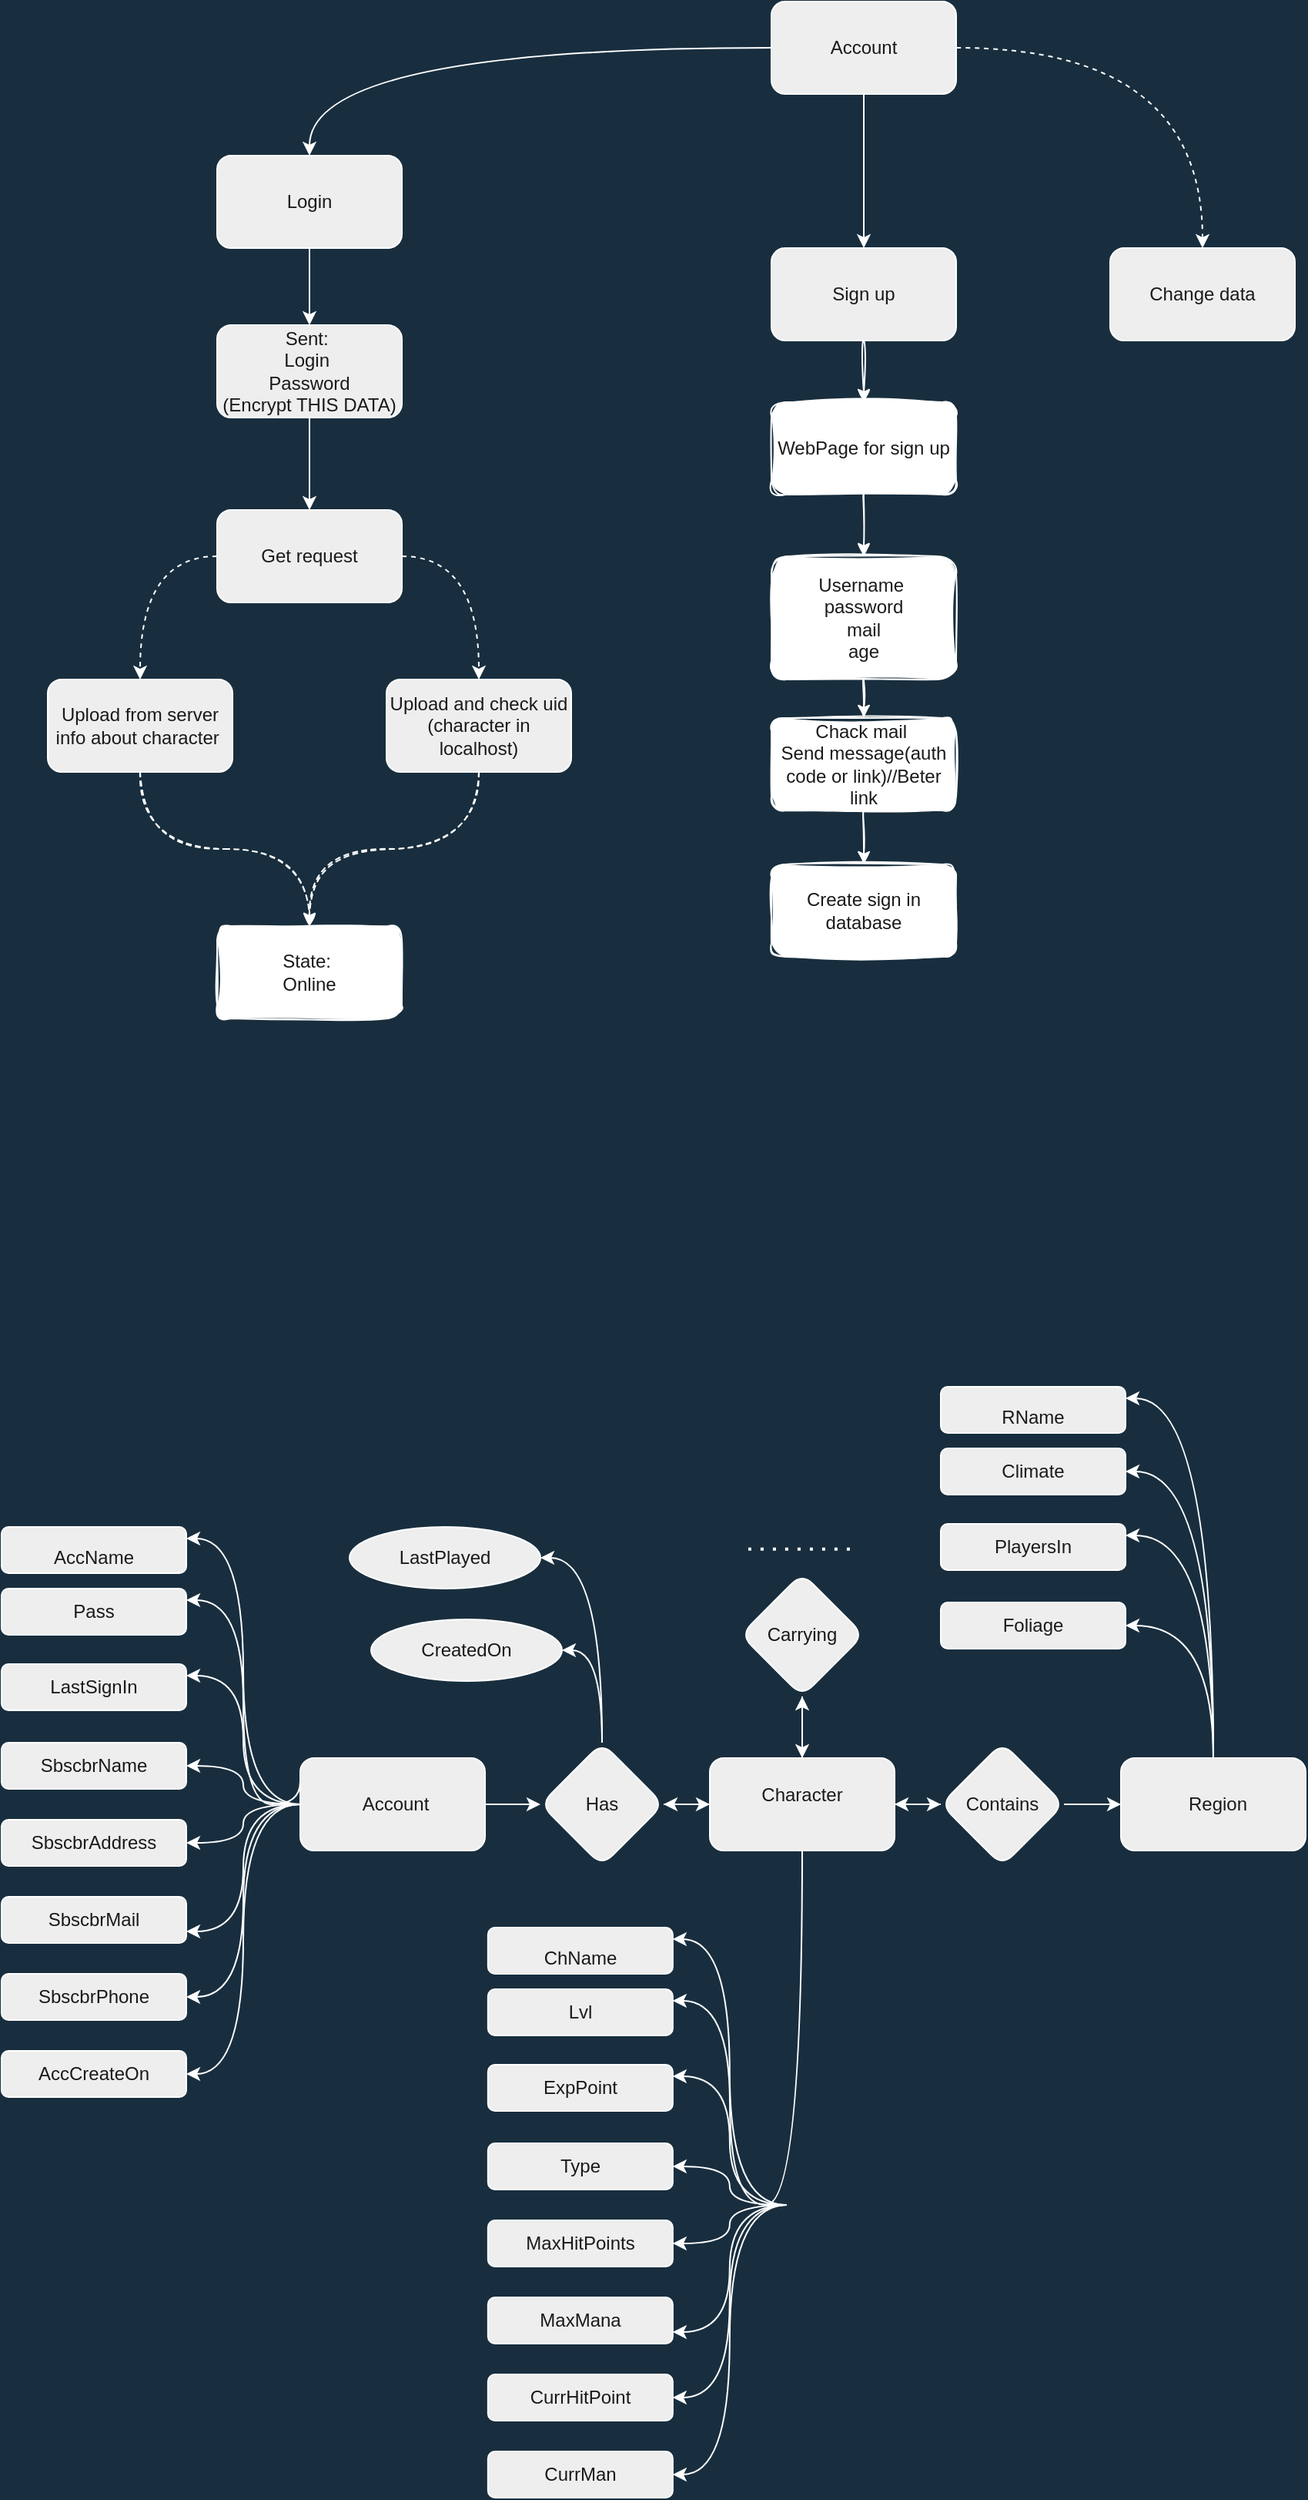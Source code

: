 <mxfile version="17.2.2" type="github"><diagram id="xvZUNqwMbDKI735U4F8N" name="Page-1"><mxGraphModel dx="1386" dy="1157" grid="1" gridSize="10" guides="1" tooltips="1" connect="1" arrows="1" fold="1" page="1" pageScale="1" pageWidth="827" pageHeight="1169" background="#182E3E" math="0" shadow="0"><root><mxCell id="0"/><mxCell id="1" parent="0"/><mxCell id="nhhLQnxz0LdLholDHexb-1" value="" style="rounded=1;whiteSpace=wrap;html=1;fillColor=#EEEEEE;strokeColor=#FFFFFF;fontColor=#1A1A1A;" parent="1" vertex="1"><mxGeometry x="100" y="1080" width="120" height="30" as="geometry"/></mxCell><mxCell id="nhhLQnxz0LdLholDHexb-2" value="" style="rounded=1;whiteSpace=wrap;html=1;fillColor=#EEEEEE;strokeColor=#FFFFFF;fontColor=#1A1A1A;" parent="1" vertex="1"><mxGeometry x="100" y="1120" width="120" height="30" as="geometry"/></mxCell><mxCell id="nhhLQnxz0LdLholDHexb-3" value="" style="rounded=1;whiteSpace=wrap;html=1;fillColor=#EEEEEE;strokeColor=#FFFFFF;fontColor=#1A1A1A;" parent="1" vertex="1"><mxGeometry x="100" y="1420" width="120" height="30" as="geometry"/></mxCell><mxCell id="nhhLQnxz0LdLholDHexb-4" value="" style="rounded=1;whiteSpace=wrap;html=1;fillColor=#EEEEEE;strokeColor=#FFFFFF;fontColor=#1A1A1A;" parent="1" vertex="1"><mxGeometry x="100" y="1370" width="120" height="30" as="geometry"/></mxCell><mxCell id="nhhLQnxz0LdLholDHexb-5" value="" style="rounded=1;whiteSpace=wrap;html=1;fillColor=#EEEEEE;strokeColor=#FFFFFF;fontColor=#1A1A1A;" parent="1" vertex="1"><mxGeometry x="100" y="1270" width="120" height="30" as="geometry"/></mxCell><mxCell id="nhhLQnxz0LdLholDHexb-6" value="" style="rounded=1;whiteSpace=wrap;html=1;fillColor=#EEEEEE;strokeColor=#FFFFFF;fontColor=#1A1A1A;" parent="1" vertex="1"><mxGeometry x="100" y="1320" width="120" height="30" as="geometry"/></mxCell><mxCell id="nhhLQnxz0LdLholDHexb-7" value="" style="rounded=1;whiteSpace=wrap;html=1;fillColor=#EEEEEE;strokeColor=#FFFFFF;fontColor=#1A1A1A;" parent="1" vertex="1"><mxGeometry x="100" y="1169" width="120" height="30" as="geometry"/></mxCell><mxCell id="nhhLQnxz0LdLholDHexb-8" value="" style="rounded=1;whiteSpace=wrap;html=1;fillColor=#EEEEEE;strokeColor=#FFFFFF;fontColor=#1A1A1A;" parent="1" vertex="1"><mxGeometry x="100" y="1220" width="120" height="30" as="geometry"/></mxCell><mxCell id="nhhLQnxz0LdLholDHexb-11" style="edgeStyle=orthogonalEdgeStyle;rounded=1;orthogonalLoop=1;jettySize=auto;html=1;exitX=0;exitY=0.25;exitDx=0;exitDy=0;entryX=1;entryY=0.25;entryDx=0;entryDy=0;curved=1;labelBackgroundColor=#182E3E;strokeColor=#FFFFFF;fontColor=#FFFFFF;" parent="1" source="nhhLQnxz0LdLholDHexb-9" target="nhhLQnxz0LdLholDHexb-2" edge="1"><mxGeometry relative="1" as="geometry"><Array as="points"><mxPoint x="294" y="1260"/><mxPoint x="257" y="1260"/><mxPoint x="257" y="1128"/></Array></mxGeometry></mxCell><mxCell id="nhhLQnxz0LdLholDHexb-12" style="edgeStyle=orthogonalEdgeStyle;rounded=1;orthogonalLoop=1;jettySize=auto;html=1;exitX=0;exitY=0.5;exitDx=0;exitDy=0;entryX=1;entryY=0.25;entryDx=0;entryDy=0;curved=1;labelBackgroundColor=#182E3E;strokeColor=#FFFFFF;fontColor=#FFFFFF;" parent="1" source="nhhLQnxz0LdLholDHexb-9" target="nhhLQnxz0LdLholDHexb-7" edge="1"><mxGeometry relative="1" as="geometry"><Array as="points"><mxPoint x="257" y="1260"/><mxPoint x="257" y="1177"/></Array></mxGeometry></mxCell><mxCell id="nhhLQnxz0LdLholDHexb-13" style="edgeStyle=orthogonalEdgeStyle;rounded=1;orthogonalLoop=1;jettySize=auto;html=1;exitX=0;exitY=0.5;exitDx=0;exitDy=0;entryX=1;entryY=0.5;entryDx=0;entryDy=0;curved=1;labelBackgroundColor=#182E3E;strokeColor=#FFFFFF;fontColor=#FFFFFF;" parent="1" source="nhhLQnxz0LdLholDHexb-9" target="nhhLQnxz0LdLholDHexb-8" edge="1"><mxGeometry relative="1" as="geometry"/></mxCell><mxCell id="nhhLQnxz0LdLholDHexb-14" style="edgeStyle=orthogonalEdgeStyle;rounded=1;orthogonalLoop=1;jettySize=auto;html=1;exitX=0;exitY=0.5;exitDx=0;exitDy=0;entryX=1;entryY=0.5;entryDx=0;entryDy=0;curved=1;labelBackgroundColor=#182E3E;strokeColor=#FFFFFF;fontColor=#FFFFFF;" parent="1" source="nhhLQnxz0LdLholDHexb-9" target="nhhLQnxz0LdLholDHexb-5" edge="1"><mxGeometry relative="1" as="geometry"/></mxCell><mxCell id="nhhLQnxz0LdLholDHexb-15" style="edgeStyle=orthogonalEdgeStyle;rounded=1;orthogonalLoop=1;jettySize=auto;html=1;exitX=0;exitY=0.5;exitDx=0;exitDy=0;entryX=1;entryY=0.75;entryDx=0;entryDy=0;curved=1;labelBackgroundColor=#182E3E;strokeColor=#FFFFFF;fontColor=#FFFFFF;" parent="1" source="nhhLQnxz0LdLholDHexb-9" target="nhhLQnxz0LdLholDHexb-6" edge="1"><mxGeometry relative="1" as="geometry"/></mxCell><mxCell id="nhhLQnxz0LdLholDHexb-16" style="edgeStyle=orthogonalEdgeStyle;rounded=1;orthogonalLoop=1;jettySize=auto;html=1;exitX=0;exitY=0.5;exitDx=0;exitDy=0;entryX=1;entryY=0.25;entryDx=0;entryDy=0;curved=1;labelBackgroundColor=#182E3E;strokeColor=#FFFFFF;fontColor=#FFFFFF;" parent="1" source="nhhLQnxz0LdLholDHexb-9" target="nhhLQnxz0LdLholDHexb-1" edge="1"><mxGeometry relative="1" as="geometry"/></mxCell><mxCell id="nhhLQnxz0LdLholDHexb-17" style="edgeStyle=orthogonalEdgeStyle;rounded=1;orthogonalLoop=1;jettySize=auto;html=1;exitX=0;exitY=0.5;exitDx=0;exitDy=0;entryX=1;entryY=0.5;entryDx=0;entryDy=0;curved=1;labelBackgroundColor=#182E3E;strokeColor=#FFFFFF;fontColor=#FFFFFF;" parent="1" source="nhhLQnxz0LdLholDHexb-9" target="nhhLQnxz0LdLholDHexb-4" edge="1"><mxGeometry relative="1" as="geometry"/></mxCell><mxCell id="nhhLQnxz0LdLholDHexb-18" style="edgeStyle=orthogonalEdgeStyle;rounded=1;orthogonalLoop=1;jettySize=auto;html=1;exitX=0;exitY=0.5;exitDx=0;exitDy=0;entryX=1;entryY=0.5;entryDx=0;entryDy=0;curved=1;labelBackgroundColor=#182E3E;strokeColor=#FFFFFF;fontColor=#FFFFFF;" parent="1" source="nhhLQnxz0LdLholDHexb-9" target="nhhLQnxz0LdLholDHexb-3" edge="1"><mxGeometry relative="1" as="geometry"/></mxCell><mxCell id="nhhLQnxz0LdLholDHexb-20" style="edgeStyle=orthogonalEdgeStyle;rounded=1;orthogonalLoop=1;jettySize=auto;html=1;exitX=1;exitY=0.5;exitDx=0;exitDy=0;entryX=0;entryY=0.5;entryDx=0;entryDy=0;curved=1;labelBackgroundColor=#182E3E;strokeColor=#FFFFFF;fontColor=#FFFFFF;" parent="1" source="nhhLQnxz0LdLholDHexb-9" target="nhhLQnxz0LdLholDHexb-19" edge="1"><mxGeometry relative="1" as="geometry"/></mxCell><mxCell id="nhhLQnxz0LdLholDHexb-9" value="" style="rounded=1;whiteSpace=wrap;html=1;fillColor=#EEEEEE;strokeColor=#FFFFFF;fontColor=#1A1A1A;" parent="1" vertex="1"><mxGeometry x="294" y="1230" width="120" height="60" as="geometry"/></mxCell><mxCell id="nhhLQnxz0LdLholDHexb-23" style="edgeStyle=orthogonalEdgeStyle;rounded=1;orthogonalLoop=1;jettySize=auto;html=1;exitX=0.5;exitY=0;exitDx=0;exitDy=0;entryX=1;entryY=0.5;entryDx=0;entryDy=0;curved=1;labelBackgroundColor=#182E3E;strokeColor=#FFFFFF;fontColor=#FFFFFF;" parent="1" source="nhhLQnxz0LdLholDHexb-19" target="nhhLQnxz0LdLholDHexb-22" edge="1"><mxGeometry relative="1" as="geometry"/></mxCell><mxCell id="nhhLQnxz0LdLholDHexb-24" style="edgeStyle=orthogonalEdgeStyle;rounded=1;orthogonalLoop=1;jettySize=auto;html=1;exitX=0.5;exitY=0;exitDx=0;exitDy=0;entryX=1;entryY=0.5;entryDx=0;entryDy=0;curved=1;labelBackgroundColor=#182E3E;strokeColor=#FFFFFF;fontColor=#FFFFFF;" parent="1" source="nhhLQnxz0LdLholDHexb-19" target="nhhLQnxz0LdLholDHexb-21" edge="1"><mxGeometry relative="1" as="geometry"/></mxCell><mxCell id="nhhLQnxz0LdLholDHexb-42" style="edgeStyle=orthogonalEdgeStyle;rounded=1;orthogonalLoop=1;jettySize=auto;html=1;exitX=1;exitY=0.5;exitDx=0;exitDy=0;entryX=0;entryY=0.5;entryDx=0;entryDy=0;curved=1;labelBackgroundColor=#182E3E;strokeColor=#FFFFFF;fontColor=#FFFFFF;" parent="1" source="nhhLQnxz0LdLholDHexb-19" target="nhhLQnxz0LdLholDHexb-41" edge="1"><mxGeometry relative="1" as="geometry"/></mxCell><mxCell id="nhhLQnxz0LdLholDHexb-19" value="" style="rhombus;whiteSpace=wrap;html=1;rounded=1;fillColor=#EEEEEE;strokeColor=#FFFFFF;fontColor=#1A1A1A;" parent="1" vertex="1"><mxGeometry x="450" y="1220" width="80" height="80" as="geometry"/></mxCell><mxCell id="nhhLQnxz0LdLholDHexb-21" value="" style="ellipse;whiteSpace=wrap;html=1;rounded=1;fillColor=#EEEEEE;strokeColor=#FFFFFF;fontColor=#1A1A1A;" parent="1" vertex="1"><mxGeometry x="326" y="1080" width="124" height="40" as="geometry"/></mxCell><mxCell id="nhhLQnxz0LdLholDHexb-22" value="" style="ellipse;whiteSpace=wrap;html=1;rounded=1;fillColor=#EEEEEE;strokeColor=#FFFFFF;fontColor=#1A1A1A;" parent="1" vertex="1"><mxGeometry x="340" y="1140" width="124" height="40" as="geometry"/></mxCell><mxCell id="nhhLQnxz0LdLholDHexb-43" style="edgeStyle=orthogonalEdgeStyle;rounded=1;orthogonalLoop=1;jettySize=auto;html=1;exitX=0;exitY=0.5;exitDx=0;exitDy=0;curved=1;labelBackgroundColor=#182E3E;strokeColor=#FFFFFF;fontColor=#FFFFFF;" parent="1" source="nhhLQnxz0LdLholDHexb-41" target="nhhLQnxz0LdLholDHexb-19" edge="1"><mxGeometry relative="1" as="geometry"/></mxCell><mxCell id="nhhLQnxz0LdLholDHexb-45" style="edgeStyle=orthogonalEdgeStyle;rounded=1;orthogonalLoop=1;jettySize=auto;html=1;exitX=1;exitY=0.5;exitDx=0;exitDy=0;entryX=0;entryY=0.5;entryDx=0;entryDy=0;curved=1;labelBackgroundColor=#182E3E;strokeColor=#FFFFFF;fontColor=#FFFFFF;" parent="1" source="nhhLQnxz0LdLholDHexb-41" target="nhhLQnxz0LdLholDHexb-44" edge="1"><mxGeometry relative="1" as="geometry"/></mxCell><mxCell id="nhhLQnxz0LdLholDHexb-48" style="edgeStyle=orthogonalEdgeStyle;rounded=1;orthogonalLoop=1;jettySize=auto;html=1;exitX=0.5;exitY=0;exitDx=0;exitDy=0;entryX=0.5;entryY=1;entryDx=0;entryDy=0;curved=1;labelBackgroundColor=#182E3E;strokeColor=#FFFFFF;fontColor=#FFFFFF;" parent="1" source="nhhLQnxz0LdLholDHexb-41" target="nhhLQnxz0LdLholDHexb-47" edge="1"><mxGeometry relative="1" as="geometry"/></mxCell><mxCell id="nhhLQnxz0LdLholDHexb-41" value="" style="rounded=1;whiteSpace=wrap;html=1;fillColor=#EEEEEE;strokeColor=#FFFFFF;fontColor=#1A1A1A;" parent="1" vertex="1"><mxGeometry x="560" y="1230" width="120" height="60" as="geometry"/></mxCell><mxCell id="nhhLQnxz0LdLholDHexb-46" style="edgeStyle=orthogonalEdgeStyle;rounded=1;orthogonalLoop=1;jettySize=auto;html=1;exitX=0;exitY=0.5;exitDx=0;exitDy=0;curved=1;labelBackgroundColor=#182E3E;strokeColor=#FFFFFF;fontColor=#FFFFFF;" parent="1" source="nhhLQnxz0LdLholDHexb-44" edge="1"><mxGeometry relative="1" as="geometry"><mxPoint x="680" y="1260" as="targetPoint"/></mxGeometry></mxCell><mxCell id="nhhLQnxz0LdLholDHexb-92" style="edgeStyle=orthogonalEdgeStyle;rounded=1;orthogonalLoop=1;jettySize=auto;html=1;exitX=1;exitY=0.5;exitDx=0;exitDy=0;entryX=0;entryY=0.5;entryDx=0;entryDy=0;curved=1;labelBackgroundColor=#182E3E;strokeColor=#FFFFFF;fontColor=#FFFFFF;" parent="1" source="nhhLQnxz0LdLholDHexb-44" target="nhhLQnxz0LdLholDHexb-91" edge="1"><mxGeometry relative="1" as="geometry"/></mxCell><mxCell id="nhhLQnxz0LdLholDHexb-44" value="" style="rhombus;whiteSpace=wrap;html=1;rounded=1;fillColor=#EEEEEE;strokeColor=#FFFFFF;fontColor=#1A1A1A;" parent="1" vertex="1"><mxGeometry x="710" y="1220" width="80" height="80" as="geometry"/></mxCell><mxCell id="nhhLQnxz0LdLholDHexb-49" style="edgeStyle=orthogonalEdgeStyle;rounded=1;orthogonalLoop=1;jettySize=auto;html=1;exitX=0.5;exitY=1;exitDx=0;exitDy=0;curved=1;labelBackgroundColor=#182E3E;strokeColor=#FFFFFF;fontColor=#FFFFFF;" parent="1" source="nhhLQnxz0LdLholDHexb-47" edge="1"><mxGeometry relative="1" as="geometry"><mxPoint x="620" y="1230" as="targetPoint"/></mxGeometry></mxCell><mxCell id="nhhLQnxz0LdLholDHexb-47" value="" style="rhombus;whiteSpace=wrap;html=1;rounded=1;fillColor=#EEEEEE;strokeColor=#FFFFFF;fontColor=#1A1A1A;" parent="1" vertex="1"><mxGeometry x="580" y="1110" width="80" height="80" as="geometry"/></mxCell><mxCell id="nhhLQnxz0LdLholDHexb-50" value="AccName" style="text;html=1;strokeColor=none;fillColor=none;align=center;verticalAlign=middle;whiteSpace=wrap;rounded=1;fontColor=#1A1A1A;" parent="1" vertex="1"><mxGeometry x="130" y="1085" width="60" height="30" as="geometry"/></mxCell><mxCell id="nhhLQnxz0LdLholDHexb-51" value="LastSignIn" style="text;html=1;strokeColor=none;fillColor=none;align=center;verticalAlign=middle;whiteSpace=wrap;rounded=1;fontColor=#1A1A1A;" parent="1" vertex="1"><mxGeometry x="130" y="1169" width="60" height="30" as="geometry"/></mxCell><mxCell id="nhhLQnxz0LdLholDHexb-52" value="SbscbrName" style="text;html=1;strokeColor=none;fillColor=none;align=center;verticalAlign=middle;whiteSpace=wrap;rounded=1;fontColor=#1A1A1A;" parent="1" vertex="1"><mxGeometry x="130" y="1220" width="60" height="30" as="geometry"/></mxCell><mxCell id="nhhLQnxz0LdLholDHexb-53" value="SbscbrAddress" style="text;html=1;strokeColor=none;fillColor=none;align=center;verticalAlign=middle;whiteSpace=wrap;rounded=1;fontColor=#1A1A1A;" parent="1" vertex="1"><mxGeometry x="130" y="1270" width="60" height="30" as="geometry"/></mxCell><mxCell id="nhhLQnxz0LdLholDHexb-54" value="SbscbrMail" style="text;html=1;strokeColor=none;fillColor=none;align=center;verticalAlign=middle;whiteSpace=wrap;rounded=1;fontColor=#1A1A1A;" parent="1" vertex="1"><mxGeometry x="130" y="1320" width="60" height="30" as="geometry"/></mxCell><mxCell id="nhhLQnxz0LdLholDHexb-55" value="SbscbrPhone" style="text;html=1;strokeColor=none;fillColor=none;align=center;verticalAlign=middle;whiteSpace=wrap;rounded=1;fontColor=#1A1A1A;" parent="1" vertex="1"><mxGeometry x="130" y="1370" width="60" height="30" as="geometry"/></mxCell><mxCell id="nhhLQnxz0LdLholDHexb-56" value="AccCreateOn" style="text;html=1;strokeColor=none;fillColor=none;align=center;verticalAlign=middle;whiteSpace=wrap;rounded=1;fontColor=#1A1A1A;" parent="1" vertex="1"><mxGeometry x="130" y="1420" width="60" height="30" as="geometry"/></mxCell><mxCell id="nhhLQnxz0LdLholDHexb-59" value="Pass" style="text;html=1;strokeColor=none;fillColor=none;align=center;verticalAlign=middle;whiteSpace=wrap;rounded=1;fontColor=#1A1A1A;" parent="1" vertex="1"><mxGeometry x="130" y="1120" width="60" height="30" as="geometry"/></mxCell><mxCell id="nhhLQnxz0LdLholDHexb-60" value="" style="rounded=1;whiteSpace=wrap;html=1;fillColor=#EEEEEE;strokeColor=#FFFFFF;fontColor=#1A1A1A;" parent="1" vertex="1"><mxGeometry x="415.93" y="1340" width="120" height="30" as="geometry"/></mxCell><mxCell id="nhhLQnxz0LdLholDHexb-61" value="" style="rounded=1;whiteSpace=wrap;html=1;fillColor=#EEEEEE;strokeColor=#FFFFFF;fontColor=#1A1A1A;" parent="1" vertex="1"><mxGeometry x="415.93" y="1380" width="120" height="30" as="geometry"/></mxCell><mxCell id="nhhLQnxz0LdLholDHexb-62" value="" style="rounded=1;whiteSpace=wrap;html=1;fillColor=#EEEEEE;strokeColor=#FFFFFF;fontColor=#1A1A1A;" parent="1" vertex="1"><mxGeometry x="415.93" y="1680" width="120" height="30" as="geometry"/></mxCell><mxCell id="nhhLQnxz0LdLholDHexb-63" value="" style="rounded=1;whiteSpace=wrap;html=1;fillColor=#EEEEEE;strokeColor=#FFFFFF;fontColor=#1A1A1A;" parent="1" vertex="1"><mxGeometry x="415.93" y="1630" width="120" height="30" as="geometry"/></mxCell><mxCell id="nhhLQnxz0LdLholDHexb-64" value="" style="rounded=1;whiteSpace=wrap;html=1;fillColor=#EEEEEE;strokeColor=#FFFFFF;fontColor=#1A1A1A;" parent="1" vertex="1"><mxGeometry x="415.93" y="1530" width="120" height="30" as="geometry"/></mxCell><mxCell id="nhhLQnxz0LdLholDHexb-65" value="" style="rounded=1;whiteSpace=wrap;html=1;fillColor=#EEEEEE;strokeColor=#FFFFFF;fontColor=#1A1A1A;" parent="1" vertex="1"><mxGeometry x="415.93" y="1580" width="120" height="30" as="geometry"/></mxCell><mxCell id="nhhLQnxz0LdLholDHexb-66" value="" style="rounded=1;whiteSpace=wrap;html=1;fillColor=#EEEEEE;strokeColor=#FFFFFF;fontColor=#1A1A1A;" parent="1" vertex="1"><mxGeometry x="415.93" y="1429" width="120" height="30" as="geometry"/></mxCell><mxCell id="nhhLQnxz0LdLholDHexb-67" value="" style="rounded=1;whiteSpace=wrap;html=1;fillColor=#EEEEEE;strokeColor=#FFFFFF;fontColor=#1A1A1A;" parent="1" vertex="1"><mxGeometry x="415.93" y="1480" width="120" height="30" as="geometry"/></mxCell><mxCell id="nhhLQnxz0LdLholDHexb-68" style="edgeStyle=orthogonalEdgeStyle;rounded=1;orthogonalLoop=1;jettySize=auto;html=1;exitX=0.5;exitY=1;exitDx=0;exitDy=0;entryX=1;entryY=0.25;entryDx=0;entryDy=0;curved=1;labelBackgroundColor=#182E3E;strokeColor=#FFFFFF;fontColor=#FFFFFF;" parent="1" source="nhhLQnxz0LdLholDHexb-41" target="nhhLQnxz0LdLholDHexb-61" edge="1"><mxGeometry relative="1" as="geometry"><mxPoint x="609.93" y="1505" as="sourcePoint"/><Array as="points"><mxPoint x="620" y="1520"/><mxPoint x="573" y="1520"/><mxPoint x="573" y="1387"/></Array></mxGeometry></mxCell><mxCell id="nhhLQnxz0LdLholDHexb-69" style="edgeStyle=orthogonalEdgeStyle;rounded=1;orthogonalLoop=1;jettySize=auto;html=1;exitX=0;exitY=0.5;exitDx=0;exitDy=0;entryX=1;entryY=0.25;entryDx=0;entryDy=0;curved=1;labelBackgroundColor=#182E3E;strokeColor=#FFFFFF;fontColor=#FFFFFF;" parent="1" target="nhhLQnxz0LdLholDHexb-66" edge="1"><mxGeometry relative="1" as="geometry"><mxPoint x="609.93" y="1520" as="sourcePoint"/><Array as="points"><mxPoint x="572.93" y="1520"/><mxPoint x="572.93" y="1437"/></Array></mxGeometry></mxCell><mxCell id="nhhLQnxz0LdLholDHexb-70" style="edgeStyle=orthogonalEdgeStyle;rounded=1;orthogonalLoop=1;jettySize=auto;html=1;exitX=0;exitY=0.5;exitDx=0;exitDy=0;entryX=1;entryY=0.5;entryDx=0;entryDy=0;curved=1;labelBackgroundColor=#182E3E;strokeColor=#FFFFFF;fontColor=#FFFFFF;" parent="1" target="nhhLQnxz0LdLholDHexb-67" edge="1"><mxGeometry relative="1" as="geometry"><mxPoint x="609.93" y="1520" as="sourcePoint"/></mxGeometry></mxCell><mxCell id="nhhLQnxz0LdLholDHexb-71" style="edgeStyle=orthogonalEdgeStyle;rounded=1;orthogonalLoop=1;jettySize=auto;html=1;exitX=0;exitY=0.5;exitDx=0;exitDy=0;entryX=1;entryY=0.5;entryDx=0;entryDy=0;curved=1;labelBackgroundColor=#182E3E;strokeColor=#FFFFFF;fontColor=#FFFFFF;" parent="1" target="nhhLQnxz0LdLholDHexb-64" edge="1"><mxGeometry relative="1" as="geometry"><mxPoint x="609.93" y="1520" as="sourcePoint"/></mxGeometry></mxCell><mxCell id="nhhLQnxz0LdLholDHexb-72" style="edgeStyle=orthogonalEdgeStyle;rounded=1;orthogonalLoop=1;jettySize=auto;html=1;exitX=0;exitY=0.5;exitDx=0;exitDy=0;entryX=1;entryY=0.75;entryDx=0;entryDy=0;curved=1;labelBackgroundColor=#182E3E;strokeColor=#FFFFFF;fontColor=#FFFFFF;" parent="1" target="nhhLQnxz0LdLholDHexb-65" edge="1"><mxGeometry relative="1" as="geometry"><mxPoint x="609.93" y="1520" as="sourcePoint"/></mxGeometry></mxCell><mxCell id="nhhLQnxz0LdLholDHexb-73" style="edgeStyle=orthogonalEdgeStyle;rounded=1;orthogonalLoop=1;jettySize=auto;html=1;exitX=0;exitY=0.5;exitDx=0;exitDy=0;entryX=1;entryY=0.25;entryDx=0;entryDy=0;curved=1;labelBackgroundColor=#182E3E;strokeColor=#FFFFFF;fontColor=#FFFFFF;" parent="1" target="nhhLQnxz0LdLholDHexb-60" edge="1"><mxGeometry relative="1" as="geometry"><mxPoint x="609.93" y="1520" as="sourcePoint"/></mxGeometry></mxCell><mxCell id="nhhLQnxz0LdLholDHexb-74" style="edgeStyle=orthogonalEdgeStyle;rounded=1;orthogonalLoop=1;jettySize=auto;html=1;exitX=0;exitY=0.5;exitDx=0;exitDy=0;entryX=1;entryY=0.5;entryDx=0;entryDy=0;curved=1;labelBackgroundColor=#182E3E;strokeColor=#FFFFFF;fontColor=#FFFFFF;" parent="1" target="nhhLQnxz0LdLholDHexb-63" edge="1"><mxGeometry relative="1" as="geometry"><mxPoint x="609.93" y="1520" as="sourcePoint"/></mxGeometry></mxCell><mxCell id="nhhLQnxz0LdLholDHexb-75" style="edgeStyle=orthogonalEdgeStyle;rounded=1;orthogonalLoop=1;jettySize=auto;html=1;exitX=0;exitY=0.5;exitDx=0;exitDy=0;entryX=1;entryY=0.5;entryDx=0;entryDy=0;curved=1;labelBackgroundColor=#182E3E;strokeColor=#FFFFFF;fontColor=#FFFFFF;" parent="1" target="nhhLQnxz0LdLholDHexb-62" edge="1"><mxGeometry relative="1" as="geometry"><mxPoint x="609.93" y="1520" as="sourcePoint"/></mxGeometry></mxCell><mxCell id="nhhLQnxz0LdLholDHexb-76" value="ChName" style="text;html=1;strokeColor=none;fillColor=none;align=center;verticalAlign=middle;whiteSpace=wrap;rounded=1;fontColor=#1A1A1A;" parent="1" vertex="1"><mxGeometry x="445.93" y="1345" width="60" height="30" as="geometry"/></mxCell><mxCell id="nhhLQnxz0LdLholDHexb-77" value="ExpPoint" style="text;html=1;strokeColor=none;fillColor=none;align=center;verticalAlign=middle;whiteSpace=wrap;rounded=1;fontColor=#1A1A1A;" parent="1" vertex="1"><mxGeometry x="445.93" y="1429" width="60" height="30" as="geometry"/></mxCell><mxCell id="nhhLQnxz0LdLholDHexb-78" value="Type" style="text;html=1;strokeColor=none;fillColor=none;align=center;verticalAlign=middle;whiteSpace=wrap;rounded=1;fontColor=#1A1A1A;" parent="1" vertex="1"><mxGeometry x="445.93" y="1480" width="60" height="30" as="geometry"/></mxCell><mxCell id="nhhLQnxz0LdLholDHexb-79" value="MaxHitPoints" style="text;html=1;strokeColor=none;fillColor=none;align=center;verticalAlign=middle;whiteSpace=wrap;rounded=1;fontColor=#1A1A1A;" parent="1" vertex="1"><mxGeometry x="445.93" y="1530" width="60" height="30" as="geometry"/></mxCell><mxCell id="nhhLQnxz0LdLholDHexb-80" value="MaxMana" style="text;html=1;strokeColor=none;fillColor=none;align=center;verticalAlign=middle;whiteSpace=wrap;rounded=1;fontColor=#1A1A1A;" parent="1" vertex="1"><mxGeometry x="445.93" y="1580" width="60" height="30" as="geometry"/></mxCell><mxCell id="nhhLQnxz0LdLholDHexb-81" value="CurrHitPoint" style="text;html=1;strokeColor=none;fillColor=none;align=center;verticalAlign=middle;whiteSpace=wrap;rounded=1;fontColor=#1A1A1A;" parent="1" vertex="1"><mxGeometry x="445.93" y="1630" width="60" height="30" as="geometry"/></mxCell><mxCell id="nhhLQnxz0LdLholDHexb-82" value="CurrMan" style="text;html=1;strokeColor=none;fillColor=none;align=center;verticalAlign=middle;whiteSpace=wrap;rounded=1;fontColor=#1A1A1A;" parent="1" vertex="1"><mxGeometry x="445.93" y="1680" width="60" height="30" as="geometry"/></mxCell><mxCell id="nhhLQnxz0LdLholDHexb-83" value="Lvl" style="text;html=1;strokeColor=none;fillColor=none;align=center;verticalAlign=middle;whiteSpace=wrap;rounded=1;fontColor=#1A1A1A;" parent="1" vertex="1"><mxGeometry x="445.93" y="1380" width="60" height="30" as="geometry"/></mxCell><mxCell id="nhhLQnxz0LdLholDHexb-84" value="Account" style="text;html=1;strokeColor=none;fillColor=none;align=center;verticalAlign=middle;whiteSpace=wrap;rounded=1;fontColor=#1A1A1A;" parent="1" vertex="1"><mxGeometry x="326" y="1245" width="60" height="30" as="geometry"/></mxCell><mxCell id="nhhLQnxz0LdLholDHexb-85" value="CreatedOn" style="text;html=1;strokeColor=none;fillColor=none;align=center;verticalAlign=middle;whiteSpace=wrap;rounded=1;fontColor=#1A1A1A;" parent="1" vertex="1"><mxGeometry x="372" y="1145" width="60" height="30" as="geometry"/></mxCell><mxCell id="nhhLQnxz0LdLholDHexb-86" value="LastPlayed" style="text;html=1;strokeColor=none;fillColor=none;align=center;verticalAlign=middle;whiteSpace=wrap;rounded=1;fontColor=#1A1A1A;" parent="1" vertex="1"><mxGeometry x="358" y="1085" width="60" height="30" as="geometry"/></mxCell><mxCell id="nhhLQnxz0LdLholDHexb-87" value="Has" style="text;html=1;strokeColor=none;fillColor=none;align=center;verticalAlign=middle;whiteSpace=wrap;rounded=1;fontColor=#1A1A1A;" parent="1" vertex="1"><mxGeometry x="460" y="1245" width="60" height="30" as="geometry"/></mxCell><mxCell id="nhhLQnxz0LdLholDHexb-88" value="Character" style="text;html=1;strokeColor=none;fillColor=none;align=center;verticalAlign=middle;whiteSpace=wrap;rounded=1;fontColor=#1A1A1A;" parent="1" vertex="1"><mxGeometry x="590" y="1239" width="60" height="30" as="geometry"/></mxCell><mxCell id="nhhLQnxz0LdLholDHexb-89" value="Carrying" style="text;html=1;strokeColor=none;fillColor=none;align=center;verticalAlign=middle;whiteSpace=wrap;rounded=1;fontColor=#1A1A1A;" parent="1" vertex="1"><mxGeometry x="590" y="1135" width="60" height="30" as="geometry"/></mxCell><mxCell id="nhhLQnxz0LdLholDHexb-90" value="Contains" style="text;html=1;strokeColor=none;fillColor=none;align=center;verticalAlign=middle;whiteSpace=wrap;rounded=1;fontColor=#1A1A1A;" parent="1" vertex="1"><mxGeometry x="720" y="1245" width="60" height="30" as="geometry"/></mxCell><mxCell id="nhhLQnxz0LdLholDHexb-105" style="edgeStyle=orthogonalEdgeStyle;rounded=1;orthogonalLoop=1;jettySize=auto;html=1;exitX=0.5;exitY=0;exitDx=0;exitDy=0;entryX=1;entryY=0.5;entryDx=0;entryDy=0;curved=1;labelBackgroundColor=#182E3E;strokeColor=#FFFFFF;fontColor=#FFFFFF;" parent="1" source="nhhLQnxz0LdLholDHexb-91" target="nhhLQnxz0LdLholDHexb-94" edge="1"><mxGeometry relative="1" as="geometry"/></mxCell><mxCell id="nhhLQnxz0LdLholDHexb-91" value="" style="rounded=1;whiteSpace=wrap;html=1;fillColor=#EEEEEE;strokeColor=#FFFFFF;fontColor=#1A1A1A;" parent="1" vertex="1"><mxGeometry x="827" y="1230" width="120" height="60" as="geometry"/></mxCell><mxCell id="nhhLQnxz0LdLholDHexb-93" value="" style="rounded=1;whiteSpace=wrap;html=1;fillColor=#EEEEEE;strokeColor=#FFFFFF;fontColor=#1A1A1A;" parent="1" vertex="1"><mxGeometry x="710" y="989" width="120" height="30" as="geometry"/></mxCell><mxCell id="nhhLQnxz0LdLholDHexb-94" value="" style="rounded=1;whiteSpace=wrap;html=1;fillColor=#EEEEEE;strokeColor=#FFFFFF;fontColor=#1A1A1A;" parent="1" vertex="1"><mxGeometry x="710" y="1029" width="120" height="30" as="geometry"/></mxCell><mxCell id="nhhLQnxz0LdLholDHexb-95" value="" style="rounded=1;whiteSpace=wrap;html=1;fillColor=#EEEEEE;strokeColor=#FFFFFF;fontColor=#1A1A1A;" parent="1" vertex="1"><mxGeometry x="710" y="1078" width="120" height="30" as="geometry"/></mxCell><mxCell id="nhhLQnxz0LdLholDHexb-96" value="" style="rounded=1;whiteSpace=wrap;html=1;fillColor=#EEEEEE;strokeColor=#FFFFFF;fontColor=#1A1A1A;" parent="1" vertex="1"><mxGeometry x="710" y="1129" width="120" height="30" as="geometry"/></mxCell><mxCell id="nhhLQnxz0LdLholDHexb-97" style="edgeStyle=orthogonalEdgeStyle;rounded=1;orthogonalLoop=1;jettySize=auto;html=1;exitX=0.5;exitY=0;exitDx=0;exitDy=0;entryX=1;entryY=0.25;entryDx=0;entryDy=0;curved=1;labelBackgroundColor=#182E3E;strokeColor=#FFFFFF;fontColor=#FFFFFF;" parent="1" source="nhhLQnxz0LdLholDHexb-91" target="nhhLQnxz0LdLholDHexb-95" edge="1"><mxGeometry relative="1" as="geometry"><mxPoint x="904" y="1169" as="sourcePoint"/><Array as="points"><mxPoint x="887" y="1085"/></Array></mxGeometry></mxCell><mxCell id="nhhLQnxz0LdLholDHexb-98" style="edgeStyle=orthogonalEdgeStyle;rounded=1;orthogonalLoop=1;jettySize=auto;html=1;exitX=0.5;exitY=0;exitDx=0;exitDy=0;entryX=1;entryY=0.5;entryDx=0;entryDy=0;curved=1;labelBackgroundColor=#182E3E;strokeColor=#FFFFFF;fontColor=#FFFFFF;" parent="1" source="nhhLQnxz0LdLholDHexb-91" target="nhhLQnxz0LdLholDHexb-96" edge="1"><mxGeometry relative="1" as="geometry"><mxPoint x="904" y="1169" as="sourcePoint"/></mxGeometry></mxCell><mxCell id="nhhLQnxz0LdLholDHexb-99" style="edgeStyle=orthogonalEdgeStyle;rounded=1;orthogonalLoop=1;jettySize=auto;html=1;exitX=0.5;exitY=0;exitDx=0;exitDy=0;entryX=1;entryY=0.25;entryDx=0;entryDy=0;curved=1;labelBackgroundColor=#182E3E;strokeColor=#FFFFFF;fontColor=#FFFFFF;" parent="1" source="nhhLQnxz0LdLholDHexb-91" target="nhhLQnxz0LdLholDHexb-93" edge="1"><mxGeometry relative="1" as="geometry"><mxPoint x="904" y="1169" as="sourcePoint"/></mxGeometry></mxCell><mxCell id="nhhLQnxz0LdLholDHexb-100" value="RName" style="text;html=1;strokeColor=none;fillColor=none;align=center;verticalAlign=middle;whiteSpace=wrap;rounded=1;fontColor=#1A1A1A;" parent="1" vertex="1"><mxGeometry x="740" y="994" width="60" height="30" as="geometry"/></mxCell><mxCell id="nhhLQnxz0LdLholDHexb-101" value="PlayersIn" style="text;html=1;strokeColor=none;fillColor=none;align=center;verticalAlign=middle;whiteSpace=wrap;rounded=1;fontColor=#1A1A1A;" parent="1" vertex="1"><mxGeometry x="740" y="1078" width="60" height="30" as="geometry"/></mxCell><mxCell id="nhhLQnxz0LdLholDHexb-102" value="Foliage" style="text;html=1;strokeColor=none;fillColor=none;align=center;verticalAlign=middle;whiteSpace=wrap;rounded=1;fontColor=#1A1A1A;" parent="1" vertex="1"><mxGeometry x="740" y="1129" width="60" height="30" as="geometry"/></mxCell><mxCell id="nhhLQnxz0LdLholDHexb-103" value="Climate" style="text;html=1;strokeColor=none;fillColor=none;align=center;verticalAlign=middle;whiteSpace=wrap;rounded=1;fontColor=#1A1A1A;" parent="1" vertex="1"><mxGeometry x="740" y="1029" width="60" height="30" as="geometry"/></mxCell><mxCell id="nhhLQnxz0LdLholDHexb-106" value="Region" style="text;html=1;strokeColor=none;fillColor=none;align=center;verticalAlign=middle;whiteSpace=wrap;rounded=1;fontColor=#1A1A1A;" parent="1" vertex="1"><mxGeometry x="860" y="1245" width="60" height="30" as="geometry"/></mxCell><mxCell id="nhhLQnxz0LdLholDHexb-107" value="" style="endArrow=none;dashed=1;html=1;dashPattern=1 3;strokeWidth=2;rounded=1;curved=1;labelBackgroundColor=#182E3E;strokeColor=#FFFFFF;fontColor=#FFFFFF;" parent="1" edge="1"><mxGeometry width="50" height="50" relative="1" as="geometry"><mxPoint x="585" y="1094.33" as="sourcePoint"/><mxPoint x="655" y="1094.33" as="targetPoint"/></mxGeometry></mxCell><mxCell id="P69U2725cBdZ90KosVGv-9" style="edgeStyle=orthogonalEdgeStyle;rounded=1;orthogonalLoop=1;jettySize=auto;html=1;exitX=0.5;exitY=1;exitDx=0;exitDy=0;entryX=0.5;entryY=0;entryDx=0;entryDy=0;curved=1;labelBackgroundColor=#182E3E;strokeColor=#FFFFFF;fontColor=#FFFFFF;" parent="1" source="P69U2725cBdZ90KosVGv-1" target="P69U2725cBdZ90KosVGv-8" edge="1"><mxGeometry relative="1" as="geometry"/></mxCell><mxCell id="P69U2725cBdZ90KosVGv-1" value="Login" style="rounded=1;whiteSpace=wrap;html=1;fillColor=#EEEEEE;strokeColor=#FFFFFF;fontColor=#1A1A1A;" parent="1" vertex="1"><mxGeometry x="240" y="190" width="120" height="60" as="geometry"/></mxCell><mxCell id="P69U2725cBdZ90KosVGv-18" style="edgeStyle=orthogonalEdgeStyle;curved=1;rounded=1;sketch=1;orthogonalLoop=1;jettySize=auto;html=1;exitX=0.5;exitY=1;exitDx=0;exitDy=0;entryX=0.5;entryY=0;entryDx=0;entryDy=0;fontColor=#FFFFFF;strokeColor=#FFFFFF;" parent="1" source="P69U2725cBdZ90KosVGv-2" target="P69U2725cBdZ90KosVGv-17" edge="1"><mxGeometry relative="1" as="geometry"/></mxCell><mxCell id="P69U2725cBdZ90KosVGv-2" value="Sign up" style="rounded=1;whiteSpace=wrap;html=1;fillColor=#EEEEEE;strokeColor=#FFFFFF;fontColor=#1A1A1A;" parent="1" vertex="1"><mxGeometry x="600" y="250" width="120" height="60" as="geometry"/></mxCell><mxCell id="P69U2725cBdZ90KosVGv-3" value="Change data" style="rounded=1;whiteSpace=wrap;html=1;fillColor=#EEEEEE;strokeColor=#FFFFFF;fontColor=#1A1A1A;" parent="1" vertex="1"><mxGeometry x="820" y="250" width="120" height="60" as="geometry"/></mxCell><mxCell id="P69U2725cBdZ90KosVGv-5" style="edgeStyle=orthogonalEdgeStyle;rounded=1;orthogonalLoop=1;jettySize=auto;html=1;exitX=0;exitY=0.5;exitDx=0;exitDy=0;curved=1;labelBackgroundColor=#182E3E;strokeColor=#FFFFFF;fontColor=#FFFFFF;" parent="1" source="P69U2725cBdZ90KosVGv-4" target="P69U2725cBdZ90KosVGv-1" edge="1"><mxGeometry relative="1" as="geometry"/></mxCell><mxCell id="P69U2725cBdZ90KosVGv-6" style="edgeStyle=orthogonalEdgeStyle;rounded=1;orthogonalLoop=1;jettySize=auto;html=1;exitX=0.5;exitY=1;exitDx=0;exitDy=0;curved=1;labelBackgroundColor=#182E3E;strokeColor=#FFFFFF;fontColor=#FFFFFF;" parent="1" source="P69U2725cBdZ90KosVGv-4" target="P69U2725cBdZ90KosVGv-2" edge="1"><mxGeometry relative="1" as="geometry"/></mxCell><mxCell id="P69U2725cBdZ90KosVGv-7" style="edgeStyle=orthogonalEdgeStyle;rounded=1;orthogonalLoop=1;jettySize=auto;html=1;exitX=1;exitY=0.5;exitDx=0;exitDy=0;entryX=0.5;entryY=0;entryDx=0;entryDy=0;curved=1;labelBackgroundColor=#182E3E;strokeColor=#FFFFFF;fontColor=#FFFFFF;dashed=1;" parent="1" source="P69U2725cBdZ90KosVGv-4" target="P69U2725cBdZ90KosVGv-3" edge="1"><mxGeometry relative="1" as="geometry"/></mxCell><mxCell id="P69U2725cBdZ90KosVGv-4" value="Account" style="rounded=1;whiteSpace=wrap;html=1;fillColor=#EEEEEE;strokeColor=#FFFFFF;fontColor=#1A1A1A;" parent="1" vertex="1"><mxGeometry x="600" y="90" width="120" height="60" as="geometry"/></mxCell><mxCell id="P69U2725cBdZ90KosVGv-11" style="edgeStyle=orthogonalEdgeStyle;rounded=1;orthogonalLoop=1;jettySize=auto;html=1;exitX=0.5;exitY=1;exitDx=0;exitDy=0;entryX=0.5;entryY=0;entryDx=0;entryDy=0;curved=1;labelBackgroundColor=#182E3E;strokeColor=#FFFFFF;fontColor=#FFFFFF;" parent="1" source="P69U2725cBdZ90KosVGv-8" target="P69U2725cBdZ90KosVGv-10" edge="1"><mxGeometry relative="1" as="geometry"/></mxCell><mxCell id="P69U2725cBdZ90KosVGv-8" value="Sent:&amp;nbsp;&lt;br&gt;Login&amp;nbsp;&lt;br&gt;Password&lt;br&gt;(Encrypt THIS DATA)" style="rounded=1;whiteSpace=wrap;html=1;fillColor=#EEEEEE;strokeColor=#FFFFFF;fontColor=#1A1A1A;" parent="1" vertex="1"><mxGeometry x="240" y="300" width="120" height="60" as="geometry"/></mxCell><mxCell id="P69U2725cBdZ90KosVGv-14" style="edgeStyle=orthogonalEdgeStyle;rounded=1;orthogonalLoop=1;jettySize=auto;html=1;exitX=0;exitY=0.5;exitDx=0;exitDy=0;entryX=0.5;entryY=0;entryDx=0;entryDy=0;curved=1;labelBackgroundColor=#182E3E;strokeColor=#FFFFFF;fontColor=#FFFFFF;dashed=1;" parent="1" source="P69U2725cBdZ90KosVGv-10" target="P69U2725cBdZ90KosVGv-12" edge="1"><mxGeometry relative="1" as="geometry"/></mxCell><mxCell id="P69U2725cBdZ90KosVGv-15" style="edgeStyle=orthogonalEdgeStyle;rounded=1;orthogonalLoop=1;jettySize=auto;html=1;exitX=1;exitY=0.5;exitDx=0;exitDy=0;entryX=0.5;entryY=0;entryDx=0;entryDy=0;curved=1;labelBackgroundColor=#182E3E;strokeColor=#FFFFFF;fontColor=#FFFFFF;dashed=1;" parent="1" source="P69U2725cBdZ90KosVGv-10" target="P69U2725cBdZ90KosVGv-13" edge="1"><mxGeometry relative="1" as="geometry"/></mxCell><mxCell id="P69U2725cBdZ90KosVGv-10" value="Get request" style="rounded=1;whiteSpace=wrap;html=1;fillColor=#EEEEEE;strokeColor=#FFFFFF;fontColor=#1A1A1A;" parent="1" vertex="1"><mxGeometry x="240" y="420" width="120" height="60" as="geometry"/></mxCell><mxCell id="P69U2725cBdZ90KosVGv-23" style="edgeStyle=orthogonalEdgeStyle;curved=1;rounded=1;sketch=1;orthogonalLoop=1;jettySize=auto;html=1;exitX=0.5;exitY=1;exitDx=0;exitDy=0;entryX=0.5;entryY=0;entryDx=0;entryDy=0;dashed=1;fontColor=#FFFFFF;strokeColor=#FFFFFF;" parent="1" source="P69U2725cBdZ90KosVGv-12" target="P69U2725cBdZ90KosVGv-22" edge="1"><mxGeometry relative="1" as="geometry"/></mxCell><mxCell id="P69U2725cBdZ90KosVGv-12" value="Upload from server info about character&amp;nbsp;" style="rounded=1;whiteSpace=wrap;html=1;fillColor=#EEEEEE;strokeColor=#FFFFFF;fontColor=#1A1A1A;" parent="1" vertex="1"><mxGeometry x="130" y="530" width="120" height="60" as="geometry"/></mxCell><mxCell id="P69U2725cBdZ90KosVGv-24" style="edgeStyle=orthogonalEdgeStyle;curved=1;rounded=1;sketch=1;orthogonalLoop=1;jettySize=auto;html=1;exitX=0.5;exitY=1;exitDx=0;exitDy=0;dashed=1;fontColor=#FFFFFF;strokeColor=#FFFFFF;entryX=0.5;entryY=0;entryDx=0;entryDy=0;" parent="1" source="P69U2725cBdZ90KosVGv-13" target="P69U2725cBdZ90KosVGv-22" edge="1"><mxGeometry relative="1" as="geometry"><mxPoint x="280" y="680" as="targetPoint"/></mxGeometry></mxCell><mxCell id="P69U2725cBdZ90KosVGv-13" value="Upload and check uid&lt;br&gt;(character&amp;nbsp;in localhost)" style="rounded=1;whiteSpace=wrap;html=1;fillColor=#EEEEEE;strokeColor=#FFFFFF;fontColor=#1A1A1A;" parent="1" vertex="1"><mxGeometry x="350" y="530" width="120" height="60" as="geometry"/></mxCell><mxCell id="P69U2725cBdZ90KosVGv-21" style="edgeStyle=orthogonalEdgeStyle;curved=1;rounded=1;sketch=1;orthogonalLoop=1;jettySize=auto;html=1;exitX=0.5;exitY=1;exitDx=0;exitDy=0;entryX=0.5;entryY=0;entryDx=0;entryDy=0;fontColor=#FFFFFF;strokeColor=#FFFFFF;" parent="1" source="P69U2725cBdZ90KosVGv-16" target="P69U2725cBdZ90KosVGv-20" edge="1"><mxGeometry relative="1" as="geometry"/></mxCell><mxCell id="P69U2725cBdZ90KosVGv-16" value="Username&amp;nbsp;&lt;br&gt;password&lt;br&gt;mail&lt;br&gt;age&lt;br&gt;" style="rounded=1;whiteSpace=wrap;html=1;sketch=1;fontColor=#1A1A1A;strokeColor=#FFFFFF;fillColor=default;" parent="1" vertex="1"><mxGeometry x="600" y="450" width="120" height="80" as="geometry"/></mxCell><mxCell id="P69U2725cBdZ90KosVGv-19" style="edgeStyle=orthogonalEdgeStyle;curved=1;rounded=1;sketch=1;orthogonalLoop=1;jettySize=auto;html=1;exitX=0.5;exitY=1;exitDx=0;exitDy=0;entryX=0.5;entryY=0;entryDx=0;entryDy=0;fontColor=#FFFFFF;strokeColor=#FFFFFF;" parent="1" source="P69U2725cBdZ90KosVGv-17" target="P69U2725cBdZ90KosVGv-16" edge="1"><mxGeometry relative="1" as="geometry"/></mxCell><mxCell id="P69U2725cBdZ90KosVGv-17" value="WebPage for sign up" style="rounded=1;whiteSpace=wrap;html=1;sketch=1;fontColor=#1A1A1A;strokeColor=#FFFFFF;fillColor=default;" parent="1" vertex="1"><mxGeometry x="600" y="350" width="120" height="60" as="geometry"/></mxCell><mxCell id="P69U2725cBdZ90KosVGv-26" style="edgeStyle=orthogonalEdgeStyle;curved=1;rounded=1;sketch=1;orthogonalLoop=1;jettySize=auto;html=1;exitX=0.5;exitY=1;exitDx=0;exitDy=0;entryX=0.5;entryY=0;entryDx=0;entryDy=0;fontColor=#FFFFFF;strokeColor=#FFFFFF;" parent="1" source="P69U2725cBdZ90KosVGv-20" target="P69U2725cBdZ90KosVGv-25" edge="1"><mxGeometry relative="1" as="geometry"/></mxCell><mxCell id="P69U2725cBdZ90KosVGv-20" value="Chack mail&amp;nbsp;&lt;br&gt;Send message(auth code or link)//Beter link" style="rounded=1;whiteSpace=wrap;html=1;sketch=1;fontColor=#1A1A1A;strokeColor=#FFFFFF;fillColor=default;" parent="1" vertex="1"><mxGeometry x="600" y="555" width="120" height="60" as="geometry"/></mxCell><mxCell id="P69U2725cBdZ90KosVGv-22" value="State:&amp;nbsp;&lt;br&gt;Online" style="rounded=1;whiteSpace=wrap;html=1;sketch=1;fontColor=#1A1A1A;strokeColor=#FFFFFF;fillColor=default;" parent="1" vertex="1"><mxGeometry x="240" y="690" width="120" height="60" as="geometry"/></mxCell><mxCell id="P69U2725cBdZ90KosVGv-25" value="Create sign in database" style="rounded=1;whiteSpace=wrap;html=1;sketch=1;fontColor=#1A1A1A;strokeColor=#FFFFFF;fillColor=default;" parent="1" vertex="1"><mxGeometry x="600" y="650" width="120" height="60" as="geometry"/></mxCell></root></mxGraphModel></diagram></mxfile>